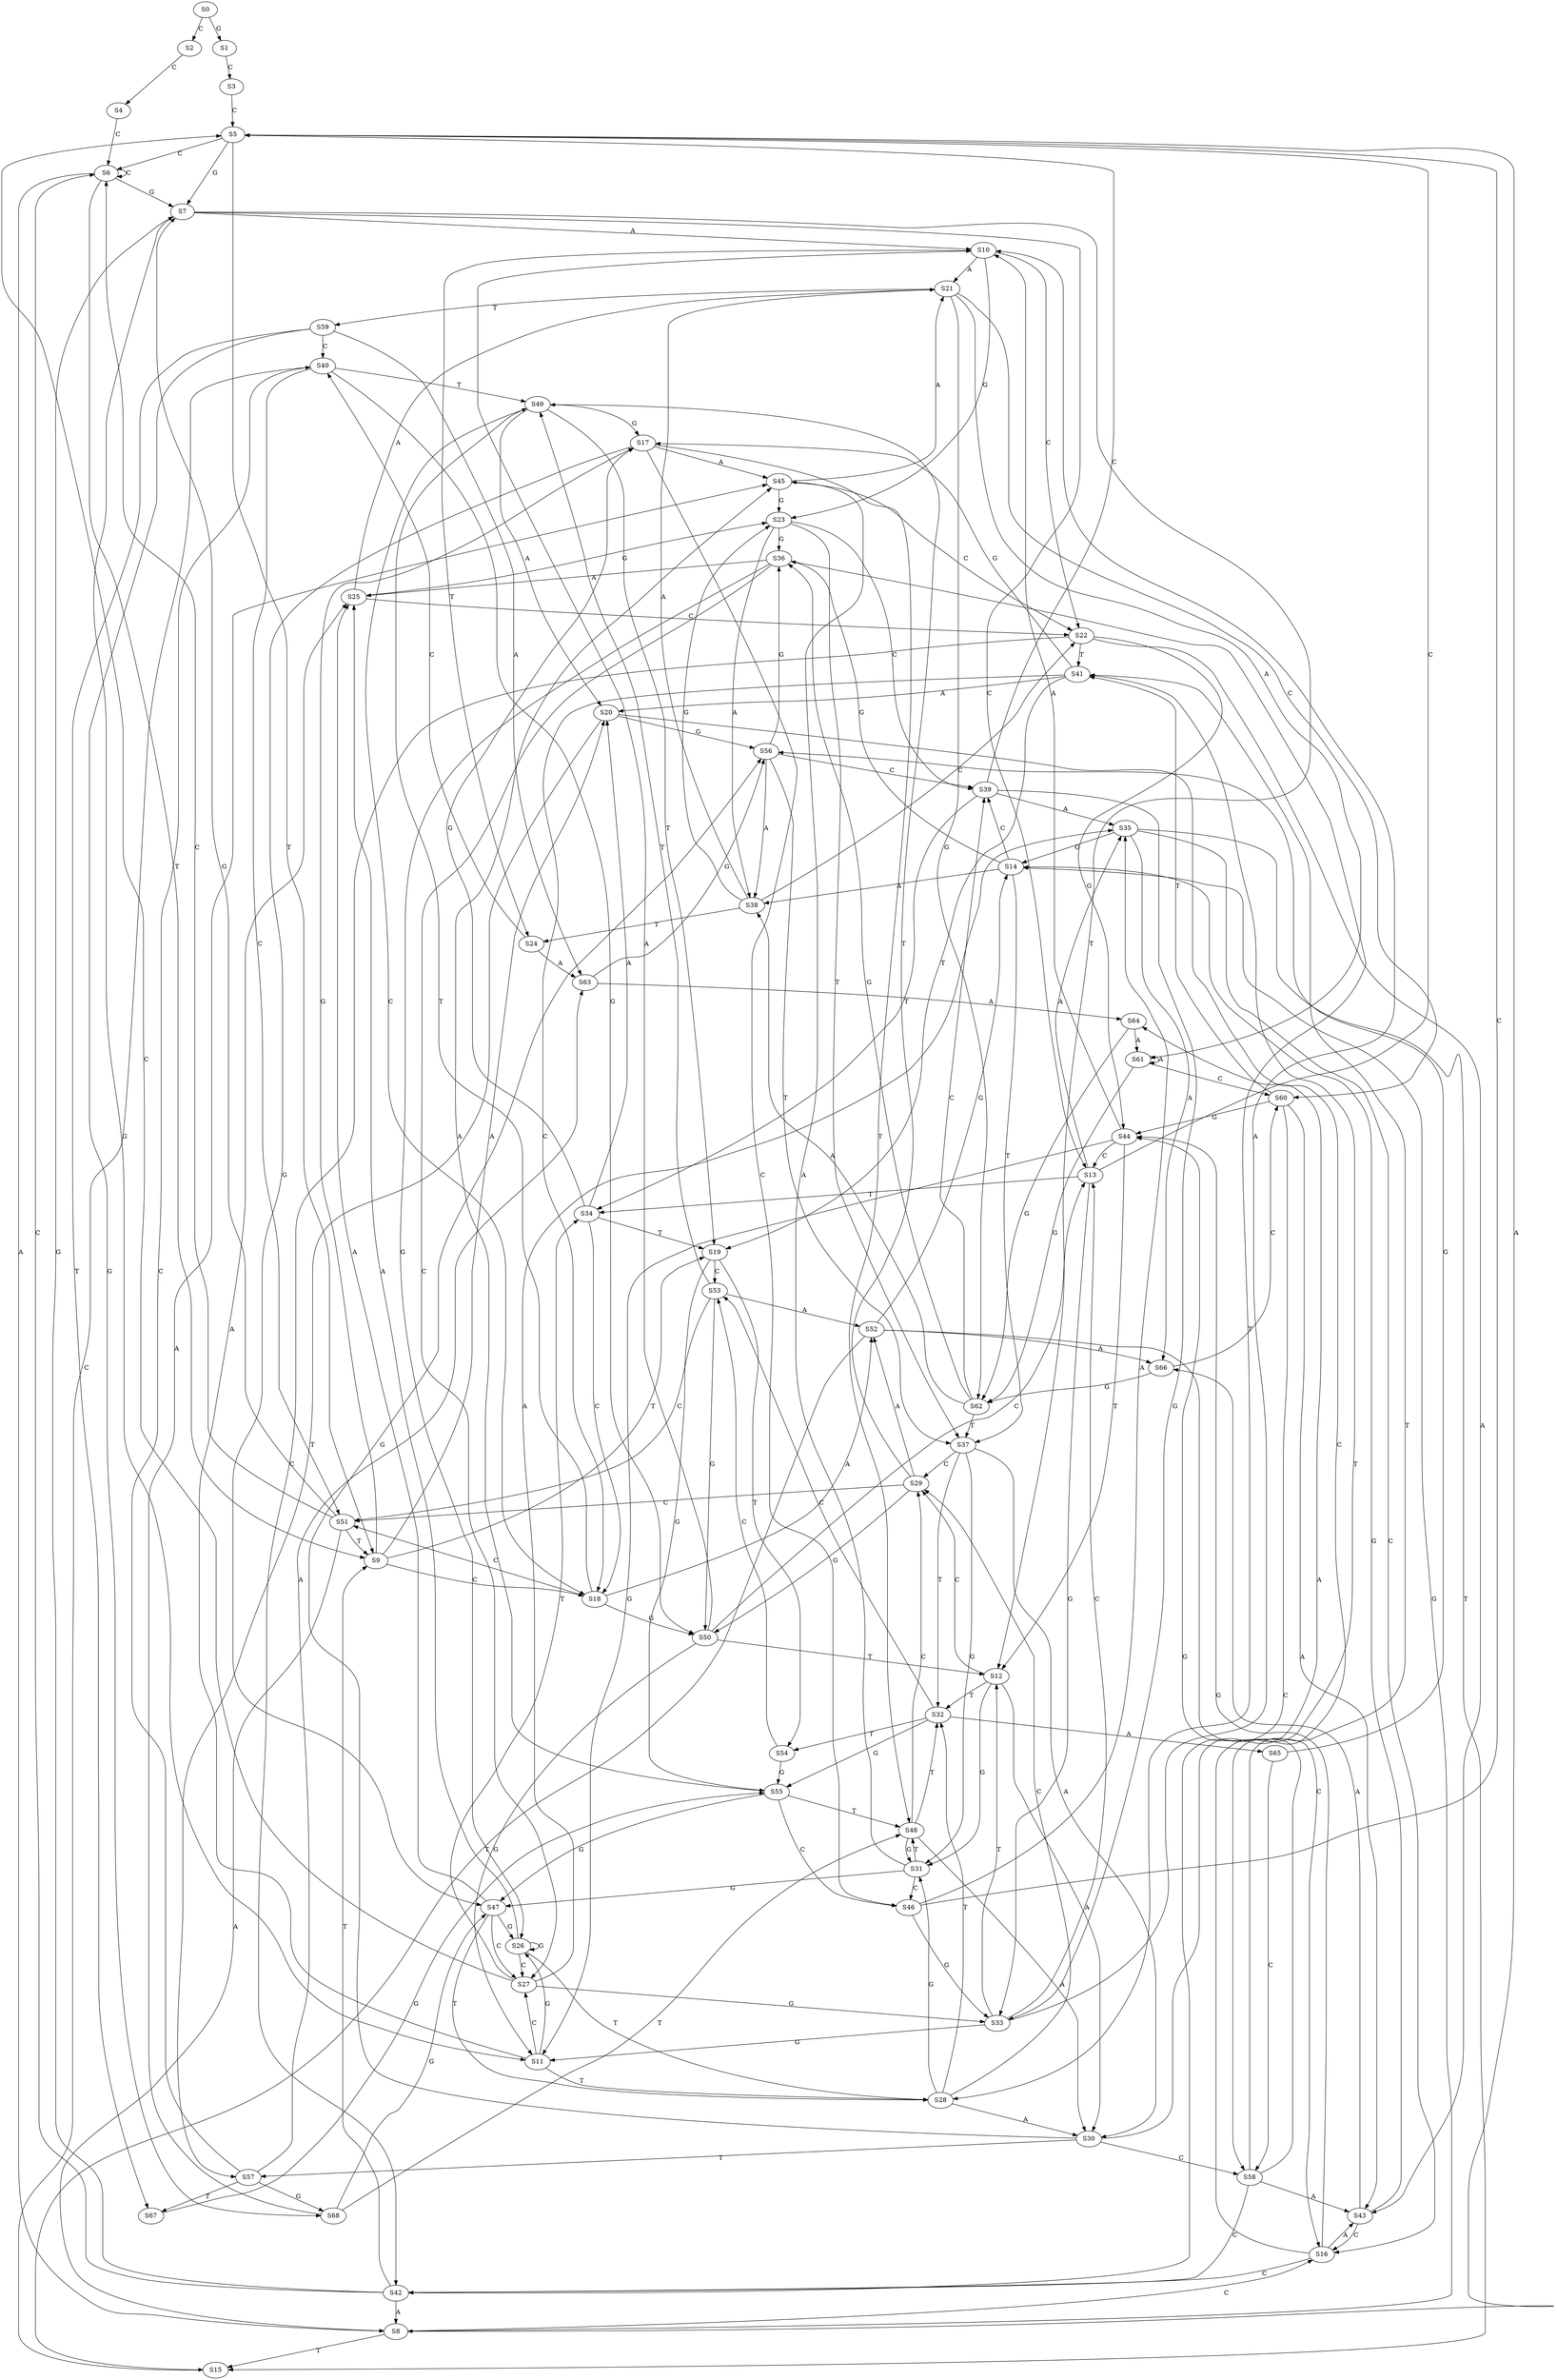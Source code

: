 strict digraph  {
	S0 -> S1 [ label = G ];
	S0 -> S2 [ label = C ];
	S1 -> S3 [ label = C ];
	S2 -> S4 [ label = C ];
	S3 -> S5 [ label = C ];
	S4 -> S6 [ label = C ];
	S5 -> S7 [ label = G ];
	S5 -> S8 [ label = A ];
	S5 -> S9 [ label = T ];
	S5 -> S6 [ label = C ];
	S6 -> S7 [ label = G ];
	S6 -> S6 [ label = C ];
	S6 -> S8 [ label = A ];
	S6 -> S9 [ label = T ];
	S7 -> S10 [ label = A ];
	S7 -> S11 [ label = G ];
	S7 -> S12 [ label = T ];
	S7 -> S13 [ label = C ];
	S8 -> S14 [ label = G ];
	S8 -> S15 [ label = T ];
	S8 -> S16 [ label = C ];
	S9 -> S17 [ label = G ];
	S9 -> S18 [ label = C ];
	S9 -> S19 [ label = T ];
	S9 -> S20 [ label = A ];
	S10 -> S21 [ label = A ];
	S10 -> S22 [ label = C ];
	S10 -> S23 [ label = G ];
	S10 -> S24 [ label = T ];
	S11 -> S25 [ label = A ];
	S11 -> S26 [ label = G ];
	S11 -> S27 [ label = C ];
	S11 -> S28 [ label = T ];
	S12 -> S29 [ label = C ];
	S12 -> S30 [ label = A ];
	S12 -> S31 [ label = G ];
	S12 -> S32 [ label = T ];
	S13 -> S33 [ label = G ];
	S13 -> S34 [ label = T ];
	S13 -> S5 [ label = C ];
	S13 -> S35 [ label = A ];
	S14 -> S36 [ label = G ];
	S14 -> S37 [ label = T ];
	S14 -> S38 [ label = A ];
	S14 -> S39 [ label = C ];
	S15 -> S40 [ label = C ];
	S16 -> S41 [ label = T ];
	S16 -> S42 [ label = C ];
	S16 -> S43 [ label = A ];
	S16 -> S44 [ label = G ];
	S17 -> S45 [ label = A ];
	S17 -> S46 [ label = C ];
	S17 -> S47 [ label = G ];
	S17 -> S48 [ label = T ];
	S18 -> S49 [ label = T ];
	S18 -> S50 [ label = G ];
	S18 -> S51 [ label = C ];
	S18 -> S52 [ label = A ];
	S19 -> S53 [ label = C ];
	S19 -> S54 [ label = T ];
	S19 -> S55 [ label = G ];
	S20 -> S56 [ label = G ];
	S20 -> S57 [ label = T ];
	S20 -> S58 [ label = C ];
	S21 -> S59 [ label = T ];
	S21 -> S60 [ label = C ];
	S21 -> S61 [ label = A ];
	S21 -> S62 [ label = G ];
	S22 -> S41 [ label = T ];
	S22 -> S44 [ label = G ];
	S22 -> S42 [ label = C ];
	S22 -> S43 [ label = A ];
	S23 -> S37 [ label = T ];
	S23 -> S36 [ label = G ];
	S23 -> S38 [ label = A ];
	S23 -> S39 [ label = C ];
	S24 -> S63 [ label = A ];
	S24 -> S40 [ label = C ];
	S25 -> S21 [ label = A ];
	S25 -> S23 [ label = G ];
	S25 -> S22 [ label = C ];
	S26 -> S28 [ label = T ];
	S26 -> S27 [ label = C ];
	S26 -> S26 [ label = G ];
	S26 -> S25 [ label = A ];
	S27 -> S34 [ label = T ];
	S27 -> S5 [ label = C ];
	S27 -> S35 [ label = A ];
	S27 -> S33 [ label = G ];
	S28 -> S30 [ label = A ];
	S28 -> S29 [ label = C ];
	S28 -> S31 [ label = G ];
	S28 -> S32 [ label = T ];
	S29 -> S49 [ label = T ];
	S29 -> S50 [ label = G ];
	S29 -> S52 [ label = A ];
	S29 -> S51 [ label = C ];
	S30 -> S57 [ label = T ];
	S30 -> S56 [ label = G ];
	S30 -> S64 [ label = A ];
	S30 -> S58 [ label = C ];
	S31 -> S48 [ label = T ];
	S31 -> S47 [ label = G ];
	S31 -> S45 [ label = A ];
	S31 -> S46 [ label = C ];
	S32 -> S53 [ label = C ];
	S32 -> S55 [ label = G ];
	S32 -> S65 [ label = A ];
	S32 -> S54 [ label = T ];
	S33 -> S11 [ label = G ];
	S33 -> S10 [ label = A ];
	S33 -> S12 [ label = T ];
	S33 -> S13 [ label = C ];
	S34 -> S20 [ label = A ];
	S34 -> S18 [ label = C ];
	S34 -> S19 [ label = T ];
	S34 -> S17 [ label = G ];
	S35 -> S14 [ label = G ];
	S35 -> S16 [ label = C ];
	S35 -> S66 [ label = A ];
	S35 -> S15 [ label = T ];
	S36 -> S25 [ label = A ];
	S36 -> S26 [ label = G ];
	S36 -> S28 [ label = T ];
	S36 -> S27 [ label = C ];
	S37 -> S30 [ label = A ];
	S37 -> S29 [ label = C ];
	S37 -> S31 [ label = G ];
	S37 -> S32 [ label = T ];
	S38 -> S21 [ label = A ];
	S38 -> S22 [ label = C ];
	S38 -> S24 [ label = T ];
	S38 -> S23 [ label = G ];
	S39 -> S5 [ label = C ];
	S39 -> S35 [ label = A ];
	S39 -> S33 [ label = G ];
	S39 -> S34 [ label = T ];
	S40 -> S51 [ label = C ];
	S40 -> S50 [ label = G ];
	S40 -> S49 [ label = T ];
	S41 -> S20 [ label = A ];
	S41 -> S18 [ label = C ];
	S41 -> S19 [ label = T ];
	S41 -> S17 [ label = G ];
	S42 -> S6 [ label = C ];
	S42 -> S8 [ label = A ];
	S42 -> S9 [ label = T ];
	S42 -> S7 [ label = G ];
	S43 -> S14 [ label = G ];
	S43 -> S16 [ label = C ];
	S43 -> S66 [ label = A ];
	S44 -> S11 [ label = G ];
	S44 -> S10 [ label = A ];
	S44 -> S12 [ label = T ];
	S44 -> S13 [ label = C ];
	S45 -> S23 [ label = G ];
	S45 -> S22 [ label = C ];
	S45 -> S21 [ label = A ];
	S46 -> S5 [ label = C ];
	S46 -> S33 [ label = G ];
	S46 -> S35 [ label = A ];
	S47 -> S26 [ label = G ];
	S47 -> S27 [ label = C ];
	S47 -> S25 [ label = A ];
	S47 -> S28 [ label = T ];
	S48 -> S29 [ label = C ];
	S48 -> S32 [ label = T ];
	S48 -> S31 [ label = G ];
	S48 -> S30 [ label = A ];
	S49 -> S17 [ label = G ];
	S49 -> S18 [ label = C ];
	S49 -> S20 [ label = A ];
	S49 -> S19 [ label = T ];
	S50 -> S11 [ label = G ];
	S50 -> S12 [ label = T ];
	S50 -> S13 [ label = C ];
	S50 -> S10 [ label = A ];
	S51 -> S6 [ label = C ];
	S51 -> S8 [ label = A ];
	S51 -> S9 [ label = T ];
	S51 -> S7 [ label = G ];
	S52 -> S15 [ label = T ];
	S52 -> S16 [ label = C ];
	S52 -> S66 [ label = A ];
	S52 -> S14 [ label = G ];
	S53 -> S52 [ label = A ];
	S53 -> S51 [ label = C ];
	S53 -> S50 [ label = G ];
	S53 -> S49 [ label = T ];
	S54 -> S55 [ label = G ];
	S54 -> S53 [ label = C ];
	S55 -> S47 [ label = G ];
	S55 -> S46 [ label = C ];
	S55 -> S48 [ label = T ];
	S55 -> S45 [ label = A ];
	S56 -> S37 [ label = T ];
	S56 -> S38 [ label = A ];
	S56 -> S39 [ label = C ];
	S56 -> S36 [ label = G ];
	S57 -> S40 [ label = C ];
	S57 -> S63 [ label = A ];
	S57 -> S67 [ label = T ];
	S57 -> S68 [ label = G ];
	S58 -> S44 [ label = G ];
	S58 -> S41 [ label = T ];
	S58 -> S42 [ label = C ];
	S58 -> S43 [ label = A ];
	S59 -> S63 [ label = A ];
	S59 -> S40 [ label = C ];
	S59 -> S68 [ label = G ];
	S59 -> S67 [ label = T ];
	S60 -> S43 [ label = A ];
	S60 -> S42 [ label = C ];
	S60 -> S44 [ label = G ];
	S60 -> S41 [ label = T ];
	S61 -> S62 [ label = G ];
	S61 -> S60 [ label = C ];
	S61 -> S61 [ label = A ];
	S62 -> S37 [ label = T ];
	S62 -> S38 [ label = A ];
	S62 -> S39 [ label = C ];
	S62 -> S36 [ label = G ];
	S63 -> S56 [ label = G ];
	S63 -> S64 [ label = A ];
	S64 -> S62 [ label = G ];
	S64 -> S61 [ label = A ];
	S65 -> S58 [ label = C ];
	S65 -> S56 [ label = G ];
	S66 -> S62 [ label = G ];
	S66 -> S60 [ label = C ];
	S67 -> S55 [ label = G ];
	S68 -> S47 [ label = G ];
	S68 -> S45 [ label = A ];
	S68 -> S48 [ label = T ];
}
